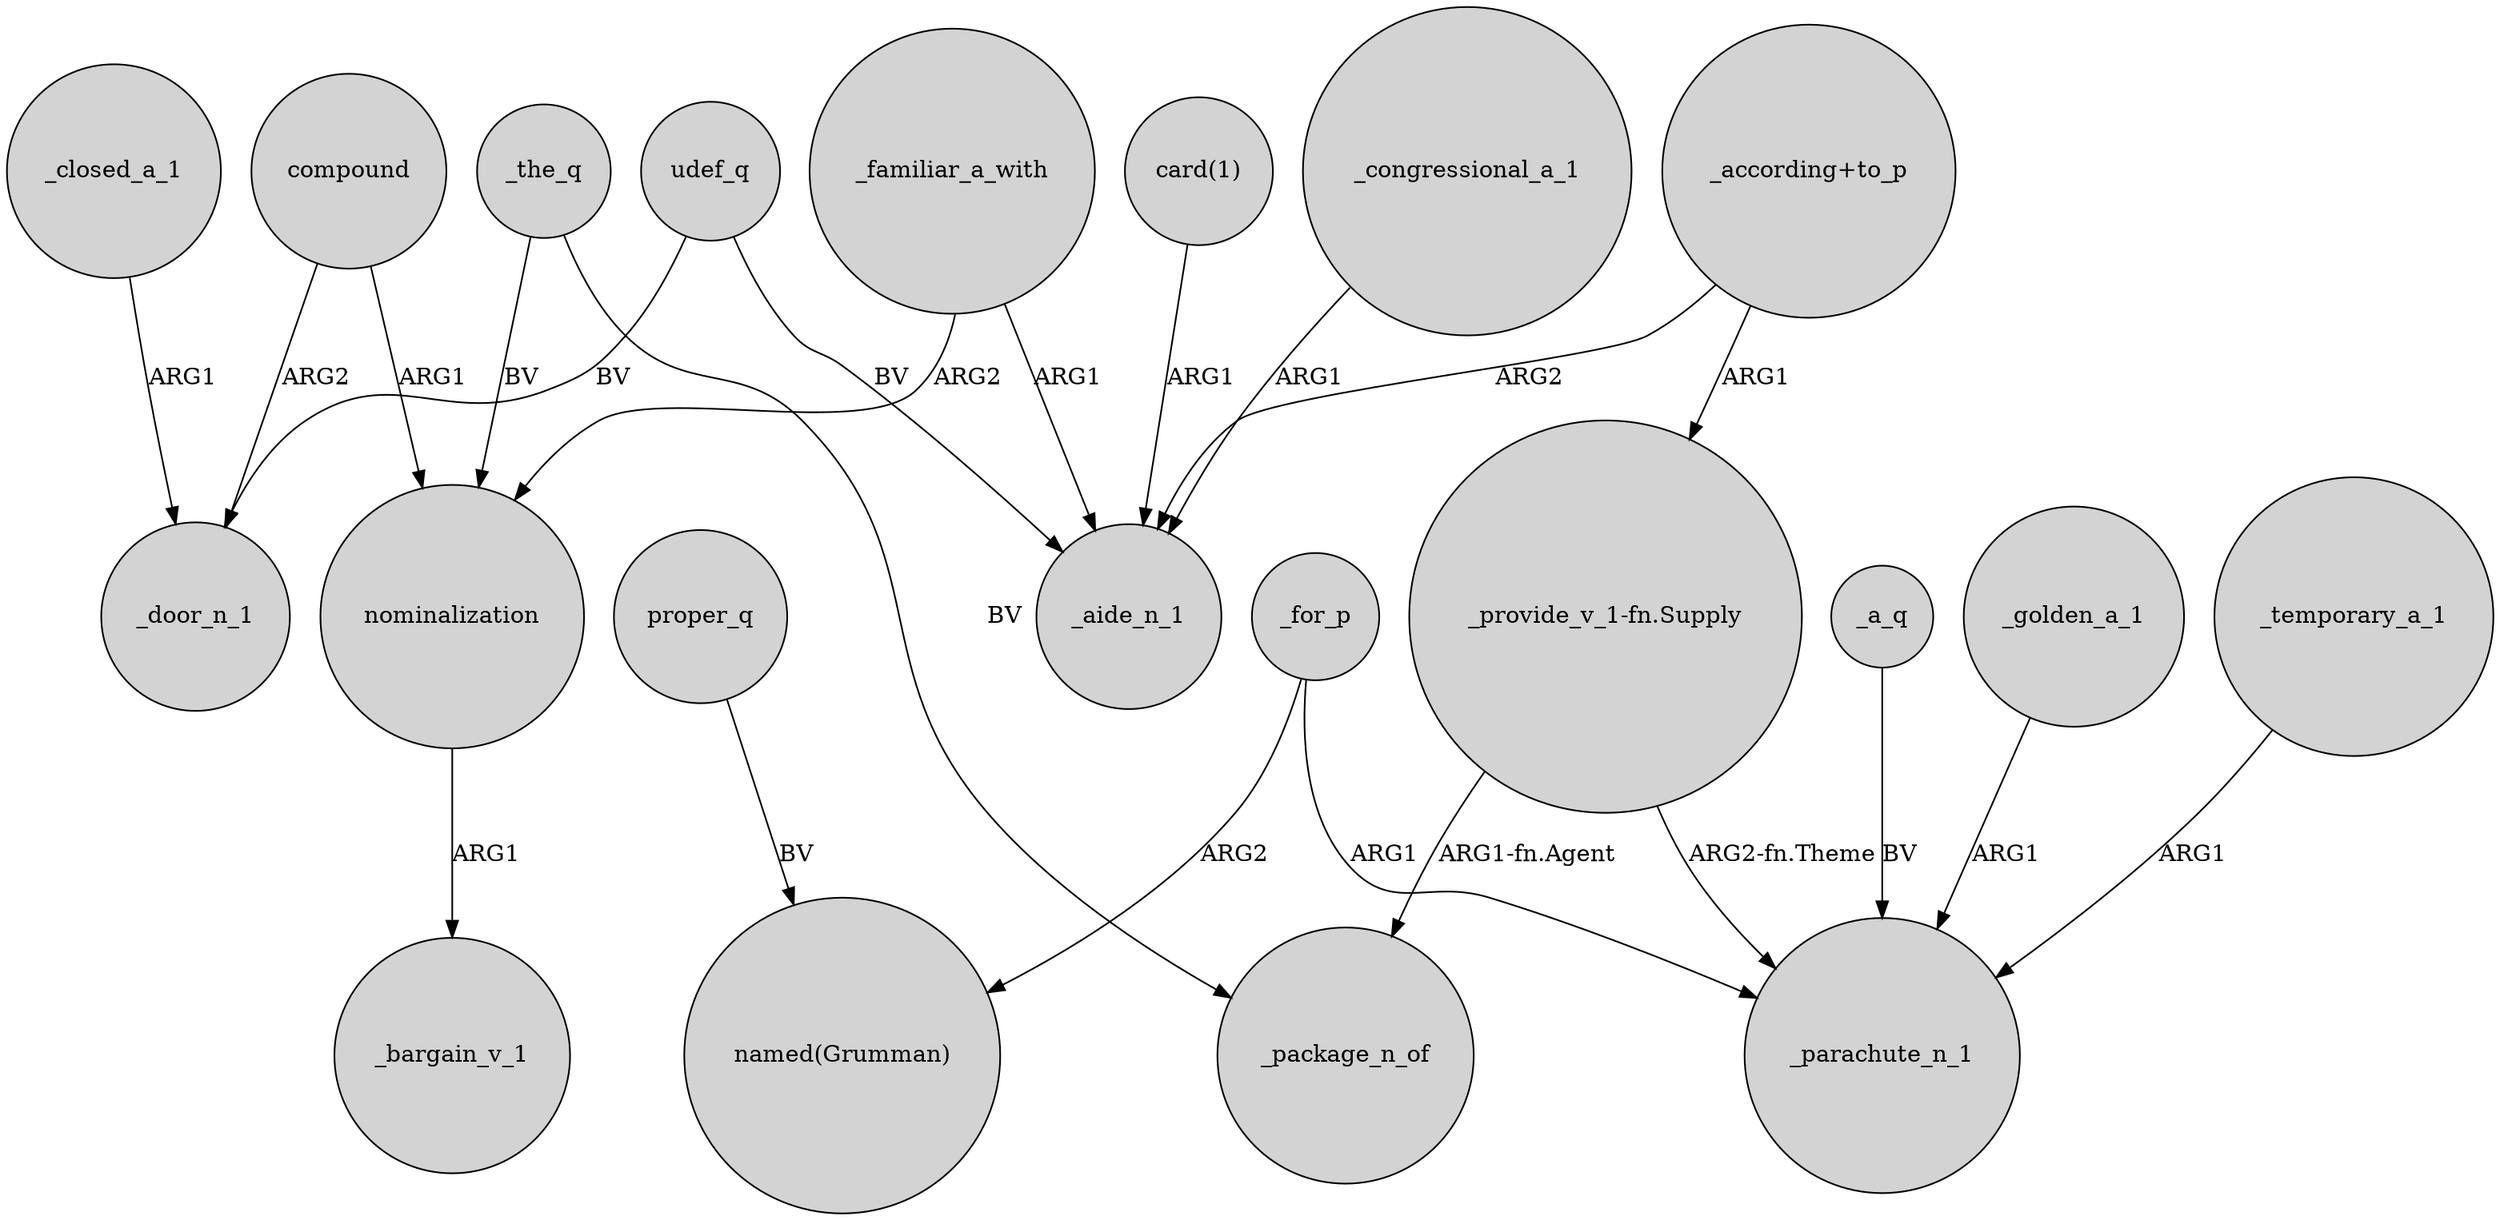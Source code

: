 digraph {
	node [shape=circle style=filled]
	udef_q -> _door_n_1 [label=BV]
	_a_q -> _parachute_n_1 [label=BV]
	_closed_a_1 -> _door_n_1 [label=ARG1]
	_the_q -> _package_n_of [label=BV]
	udef_q -> _aide_n_1 [label=BV]
	proper_q -> "named(Grumman)" [label=BV]
	"_provide_v_1-fn.Supply" -> _parachute_n_1 [label="ARG2-fn.Theme"]
	_congressional_a_1 -> _aide_n_1 [label=ARG1]
	_for_p -> "named(Grumman)" [label=ARG2]
	"_according+to_p" -> _aide_n_1 [label=ARG2]
	nominalization -> _bargain_v_1 [label=ARG1]
	"card(1)" -> _aide_n_1 [label=ARG1]
	_familiar_a_with -> nominalization [label=ARG2]
	_golden_a_1 -> _parachute_n_1 [label=ARG1]
	_familiar_a_with -> _aide_n_1 [label=ARG1]
	"_according+to_p" -> "_provide_v_1-fn.Supply" [label=ARG1]
	compound -> _door_n_1 [label=ARG2]
	_for_p -> _parachute_n_1 [label=ARG1]
	_temporary_a_1 -> _parachute_n_1 [label=ARG1]
	"_provide_v_1-fn.Supply" -> _package_n_of [label="ARG1-fn.Agent"]
	compound -> nominalization [label=ARG1]
	_the_q -> nominalization [label=BV]
}
